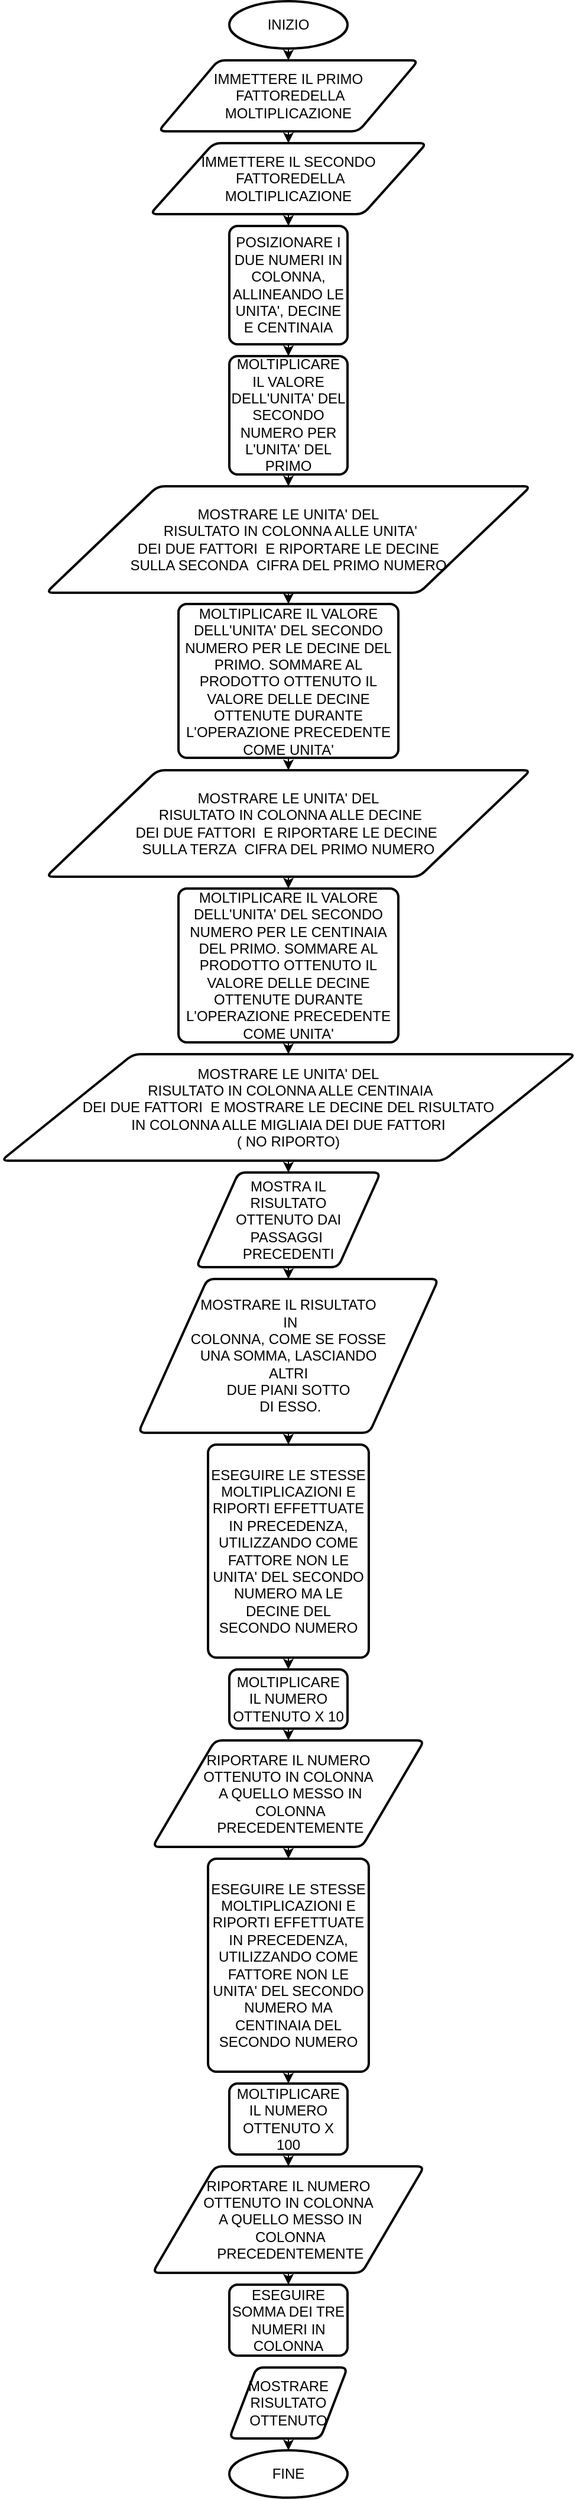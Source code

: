 <mxfile version="13.0.0" type="google"><diagram id="PJLUzyNytzUi9-xkeTCC" name="Page-1"><mxGraphModel dx="1038" dy="580" grid="1" gridSize="10" guides="1" tooltips="1" connect="1" arrows="1" fold="1" page="1" pageScale="1" pageWidth="827" pageHeight="1169" math="0" shadow="0"><root><mxCell id="0"/><mxCell id="1" parent="0"/><mxCell id="YrBV3S4wViWhchik8eDt-30" style="edgeStyle=orthogonalEdgeStyle;rounded=0;orthogonalLoop=1;jettySize=auto;html=1;exitX=0.5;exitY=1;exitDx=0;exitDy=0;exitPerimeter=0;entryX=0.5;entryY=0;entryDx=0;entryDy=0;" parent="1" source="YrBV3S4wViWhchik8eDt-1" target="YrBV3S4wViWhchik8eDt-2" edge="1"><mxGeometry relative="1" as="geometry"/></mxCell><mxCell id="YrBV3S4wViWhchik8eDt-1" value="INIZIO" style="strokeWidth=2;html=1;shape=mxgraph.flowchart.start_1;whiteSpace=wrap;" parent="1" vertex="1"><mxGeometry x="364" y="10" width="100" height="40" as="geometry"/></mxCell><mxCell id="YrBV3S4wViWhchik8eDt-31" style="edgeStyle=orthogonalEdgeStyle;rounded=0;orthogonalLoop=1;jettySize=auto;html=1;exitX=0.5;exitY=1;exitDx=0;exitDy=0;entryX=0.5;entryY=0;entryDx=0;entryDy=0;" parent="1" source="YrBV3S4wViWhchik8eDt-2" target="YrBV3S4wViWhchik8eDt-4" edge="1"><mxGeometry relative="1" as="geometry"/></mxCell><mxCell id="YrBV3S4wViWhchik8eDt-2" value="IMMETTERE IL PRIMO&lt;br&gt;&amp;nbsp;FATTOREDELLA &lt;br&gt;MOLTIPLICAZIONE" style="shape=parallelogram;html=1;strokeWidth=2;perimeter=parallelogramPerimeter;whiteSpace=wrap;rounded=1;arcSize=12;size=0.23;" parent="1" vertex="1"><mxGeometry x="304" y="60" width="220" height="60" as="geometry"/></mxCell><mxCell id="YrBV3S4wViWhchik8eDt-32" style="edgeStyle=orthogonalEdgeStyle;rounded=0;orthogonalLoop=1;jettySize=auto;html=1;exitX=0.5;exitY=1;exitDx=0;exitDy=0;entryX=0.5;entryY=0;entryDx=0;entryDy=0;" parent="1" source="YrBV3S4wViWhchik8eDt-4" target="YrBV3S4wViWhchik8eDt-7" edge="1"><mxGeometry relative="1" as="geometry"/></mxCell><mxCell id="YrBV3S4wViWhchik8eDt-4" value="IMMETTERE IL SECONDO&lt;br&gt;&amp;nbsp;FATTOREDELLA &lt;br&gt;MOLTIPLICAZIONE" style="shape=parallelogram;html=1;strokeWidth=2;perimeter=parallelogramPerimeter;whiteSpace=wrap;rounded=1;arcSize=12;size=0.23;" parent="1" vertex="1"><mxGeometry x="297" y="130" width="234" height="60" as="geometry"/></mxCell><mxCell id="YrBV3S4wViWhchik8eDt-33" style="edgeStyle=orthogonalEdgeStyle;rounded=0;orthogonalLoop=1;jettySize=auto;html=1;exitX=0.5;exitY=1;exitDx=0;exitDy=0;entryX=0.5;entryY=0;entryDx=0;entryDy=0;" parent="1" source="YrBV3S4wViWhchik8eDt-7" target="YrBV3S4wViWhchik8eDt-9" edge="1"><mxGeometry relative="1" as="geometry"/></mxCell><mxCell id="YrBV3S4wViWhchik8eDt-7" value="POSIZIONARE I DUE NUMERI IN COLONNA, ALLINEANDO LE UNITA', DECINE E CENTINAIA" style="rounded=1;whiteSpace=wrap;html=1;absoluteArcSize=1;arcSize=14;strokeWidth=2;" parent="1" vertex="1"><mxGeometry x="364" y="200" width="100" height="100" as="geometry"/></mxCell><mxCell id="YrBV3S4wViWhchik8eDt-34" style="edgeStyle=orthogonalEdgeStyle;rounded=0;orthogonalLoop=1;jettySize=auto;html=1;exitX=0.5;exitY=1;exitDx=0;exitDy=0;entryX=0.5;entryY=0;entryDx=0;entryDy=0;" parent="1" source="YrBV3S4wViWhchik8eDt-9" target="YrBV3S4wViWhchik8eDt-10" edge="1"><mxGeometry relative="1" as="geometry"/></mxCell><mxCell id="YrBV3S4wViWhchik8eDt-9" value="MOLTIPLICARE IL VALORE DELL'UNITA' DEL SECONDO NUMERO PER L'UNITA' DEL PRIMO" style="rounded=1;whiteSpace=wrap;html=1;absoluteArcSize=1;arcSize=14;strokeWidth=2;" parent="1" vertex="1"><mxGeometry x="364" y="310" width="100" height="100" as="geometry"/></mxCell><mxCell id="YrBV3S4wViWhchik8eDt-35" style="edgeStyle=orthogonalEdgeStyle;rounded=0;orthogonalLoop=1;jettySize=auto;html=1;exitX=0.5;exitY=1;exitDx=0;exitDy=0;entryX=0.5;entryY=0;entryDx=0;entryDy=0;" parent="1" source="YrBV3S4wViWhchik8eDt-10" target="YrBV3S4wViWhchik8eDt-11" edge="1"><mxGeometry relative="1" as="geometry"/></mxCell><mxCell id="YrBV3S4wViWhchik8eDt-10" value="MOSTRARE LE UNITA' DEL&lt;br&gt;&amp;nbsp;RISULTATO IN COLONNA ALLE UNITA' &lt;br&gt;DEI DUE FATTORI&amp;nbsp;&amp;nbsp;E RIPORTARE LE DECINE &lt;br&gt;SULLA SECONDA&amp;nbsp; CIFRA DEL PRIMO NUMERO" style="shape=parallelogram;html=1;strokeWidth=2;perimeter=parallelogramPerimeter;whiteSpace=wrap;rounded=1;arcSize=12;size=0.23;" parent="1" vertex="1"><mxGeometry x="209" y="420" width="410" height="90" as="geometry"/></mxCell><mxCell id="YrBV3S4wViWhchik8eDt-36" style="edgeStyle=orthogonalEdgeStyle;rounded=0;orthogonalLoop=1;jettySize=auto;html=1;exitX=0.5;exitY=1;exitDx=0;exitDy=0;entryX=0.5;entryY=0;entryDx=0;entryDy=0;" parent="1" source="YrBV3S4wViWhchik8eDt-11" target="YrBV3S4wViWhchik8eDt-13" edge="1"><mxGeometry relative="1" as="geometry"/></mxCell><mxCell id="YrBV3S4wViWhchik8eDt-11" value="MOLTIPLICARE IL VALORE DELL'UNITA' DEL SECONDO NUMERO PER LE DECINE DEL PRIMO. SOMMARE AL PRODOTTO OTTENUTO IL VALORE DELLE DECINE OTTENUTE DURANTE L'OPERAZIONE PRECEDENTE COME UNITA'" style="rounded=1;whiteSpace=wrap;html=1;absoluteArcSize=1;arcSize=14;strokeWidth=2;" parent="1" vertex="1"><mxGeometry x="321" y="519.5" width="186" height="130" as="geometry"/></mxCell><mxCell id="YrBV3S4wViWhchik8eDt-37" style="edgeStyle=orthogonalEdgeStyle;rounded=0;orthogonalLoop=1;jettySize=auto;html=1;exitX=0.5;exitY=1;exitDx=0;exitDy=0;entryX=0.5;entryY=0;entryDx=0;entryDy=0;" parent="1" source="YrBV3S4wViWhchik8eDt-13" target="YrBV3S4wViWhchik8eDt-14" edge="1"><mxGeometry relative="1" as="geometry"/></mxCell><mxCell id="YrBV3S4wViWhchik8eDt-13" value="MOSTRARE LE UNITA' DEL&lt;br&gt;&amp;nbsp;RISULTATO IN COLONNA ALLE DECINE&lt;br&gt;DEI DUE FATTORI&amp;nbsp;&amp;nbsp;E RIPORTARE LE DECINE&amp;nbsp;&lt;br&gt;SULLA TERZA&amp;nbsp; CIFRA DEL PRIMO NUMERO" style="shape=parallelogram;html=1;strokeWidth=2;perimeter=parallelogramPerimeter;whiteSpace=wrap;rounded=1;arcSize=12;size=0.23;" parent="1" vertex="1"><mxGeometry x="209" y="660" width="410" height="90" as="geometry"/></mxCell><mxCell id="YrBV3S4wViWhchik8eDt-38" style="edgeStyle=orthogonalEdgeStyle;rounded=0;orthogonalLoop=1;jettySize=auto;html=1;exitX=0.5;exitY=1;exitDx=0;exitDy=0;" parent="1" source="YrBV3S4wViWhchik8eDt-14" target="YrBV3S4wViWhchik8eDt-16" edge="1"><mxGeometry relative="1" as="geometry"/></mxCell><mxCell id="YrBV3S4wViWhchik8eDt-14" value="MOLTIPLICARE IL VALORE DELL'UNITA' DEL SECONDO NUMERO PER LE CENTINAIA DEL PRIMO. SOMMARE AL PRODOTTO OTTENUTO IL VALORE DELLE DECINE OTTENUTE DURANTE L'OPERAZIONE PRECEDENTE COME UNITA'" style="rounded=1;whiteSpace=wrap;html=1;absoluteArcSize=1;arcSize=14;strokeWidth=2;" parent="1" vertex="1"><mxGeometry x="321" y="760" width="186" height="130" as="geometry"/></mxCell><mxCell id="YrBV3S4wViWhchik8eDt-39" style="edgeStyle=orthogonalEdgeStyle;rounded=0;orthogonalLoop=1;jettySize=auto;html=1;exitX=0.5;exitY=1;exitDx=0;exitDy=0;entryX=0.5;entryY=0;entryDx=0;entryDy=0;" parent="1" source="YrBV3S4wViWhchik8eDt-16" target="YrBV3S4wViWhchik8eDt-19" edge="1"><mxGeometry relative="1" as="geometry"/></mxCell><mxCell id="YrBV3S4wViWhchik8eDt-16" value="MOSTRARE LE UNITA' DEL&lt;br&gt;&amp;nbsp;RISULTATO IN COLONNA ALLE CENTINAIA&lt;br&gt;DEI DUE FATTORI&amp;nbsp;&amp;nbsp;E MOSTRARE LE DECINE DEL RISULTATO &lt;br&gt;IN COLONNA ALLE MIGLIAIA DEI DUE FATTORI &lt;br&gt;( NO RIPORTO)" style="shape=parallelogram;html=1;strokeWidth=2;perimeter=parallelogramPerimeter;whiteSpace=wrap;rounded=1;arcSize=12;size=0.23;" parent="1" vertex="1"><mxGeometry x="171" y="900" width="486" height="90" as="geometry"/></mxCell><mxCell id="YrBV3S4wViWhchik8eDt-41" style="edgeStyle=orthogonalEdgeStyle;rounded=0;orthogonalLoop=1;jettySize=auto;html=1;exitX=0.5;exitY=1;exitDx=0;exitDy=0;entryX=0.5;entryY=0;entryDx=0;entryDy=0;" parent="1" source="YrBV3S4wViWhchik8eDt-18" target="YrBV3S4wViWhchik8eDt-21" edge="1"><mxGeometry relative="1" as="geometry"/></mxCell><mxCell id="YrBV3S4wViWhchik8eDt-18" value="MOSTRARE IL RISULTATO&lt;br&gt;&amp;nbsp;IN &lt;br&gt;COLONNA, COME SE FOSSE &lt;br&gt;UNA SOMMA, LASCIANDO &lt;br&gt;ALTRI &lt;br&gt;DUE PIANI SOTTO&lt;br&gt;&amp;nbsp;DI ESSO." style="shape=parallelogram;html=1;strokeWidth=2;perimeter=parallelogramPerimeter;whiteSpace=wrap;rounded=1;arcSize=12;size=0.23;" parent="1" vertex="1"><mxGeometry x="287" y="1090" width="254" height="130" as="geometry"/></mxCell><mxCell id="YrBV3S4wViWhchik8eDt-40" style="edgeStyle=orthogonalEdgeStyle;rounded=0;orthogonalLoop=1;jettySize=auto;html=1;exitX=0.5;exitY=1;exitDx=0;exitDy=0;entryX=0.5;entryY=0;entryDx=0;entryDy=0;" parent="1" source="YrBV3S4wViWhchik8eDt-19" target="YrBV3S4wViWhchik8eDt-18" edge="1"><mxGeometry relative="1" as="geometry"/></mxCell><mxCell id="YrBV3S4wViWhchik8eDt-19" value="MOSTRA IL &lt;br&gt;RISULTATO &lt;br&gt;OTTENUTO DAI PASSAGGI&amp;nbsp;&lt;br&gt;PRECEDENTI" style="shape=parallelogram;html=1;strokeWidth=2;perimeter=parallelogramPerimeter;whiteSpace=wrap;rounded=1;arcSize=12;size=0.23;" parent="1" vertex="1"><mxGeometry x="336" y="1000" width="156" height="80" as="geometry"/></mxCell><mxCell id="YrBV3S4wViWhchik8eDt-42" style="edgeStyle=orthogonalEdgeStyle;rounded=0;orthogonalLoop=1;jettySize=auto;html=1;exitX=0.5;exitY=1;exitDx=0;exitDy=0;entryX=0.5;entryY=0;entryDx=0;entryDy=0;" parent="1" source="YrBV3S4wViWhchik8eDt-21" target="YrBV3S4wViWhchik8eDt-24" edge="1"><mxGeometry relative="1" as="geometry"/></mxCell><mxCell id="YrBV3S4wViWhchik8eDt-21" value="ESEGUIRE LE STESSE MOLTIPLICAZIONI E RIPORTI EFFETTUATE IN PRECEDENZA, UTILIZZANDO COME FATTORE NON LE UNITA' DEL SECONDO NUMERO MA LE DECINE DEL SECONDO NUMERO" style="rounded=1;whiteSpace=wrap;html=1;absoluteArcSize=1;arcSize=14;strokeWidth=2;" parent="1" vertex="1"><mxGeometry x="346" y="1230" width="136" height="180" as="geometry"/></mxCell><mxCell id="YrBV3S4wViWhchik8eDt-43" style="edgeStyle=orthogonalEdgeStyle;rounded=0;orthogonalLoop=1;jettySize=auto;html=1;exitX=0.5;exitY=1;exitDx=0;exitDy=0;entryX=0.5;entryY=0;entryDx=0;entryDy=0;" parent="1" source="YrBV3S4wViWhchik8eDt-24" target="YrBV3S4wViWhchik8eDt-25" edge="1"><mxGeometry relative="1" as="geometry"/></mxCell><mxCell id="YrBV3S4wViWhchik8eDt-24" value="MOLTIPLICARE IL NUMERO OTTENUTO X 10" style="rounded=1;whiteSpace=wrap;html=1;absoluteArcSize=1;arcSize=14;strokeWidth=2;" parent="1" vertex="1"><mxGeometry x="364" y="1420" width="100" height="50" as="geometry"/></mxCell><mxCell id="YrBV3S4wViWhchik8eDt-44" style="edgeStyle=orthogonalEdgeStyle;rounded=0;orthogonalLoop=1;jettySize=auto;html=1;exitX=0.5;exitY=1;exitDx=0;exitDy=0;entryX=0.5;entryY=0;entryDx=0;entryDy=0;" parent="1" source="YrBV3S4wViWhchik8eDt-25" target="YrBV3S4wViWhchik8eDt-27" edge="1"><mxGeometry relative="1" as="geometry"/></mxCell><mxCell id="YrBV3S4wViWhchik8eDt-25" value="RIPORTARE IL NUMERO &lt;br&gt;OTTENUTO IN COLONNA&lt;br&gt;&amp;nbsp;A QUELLO MESSO IN&lt;br&gt;&amp;nbsp;COLONNA&lt;br&gt;&amp;nbsp;PRECEDENTEMENTE" style="shape=parallelogram;html=1;strokeWidth=2;perimeter=parallelogramPerimeter;whiteSpace=wrap;rounded=1;arcSize=12;size=0.23;" parent="1" vertex="1"><mxGeometry x="299" y="1480" width="230" height="90" as="geometry"/></mxCell><mxCell id="YrBV3S4wViWhchik8eDt-45" style="edgeStyle=orthogonalEdgeStyle;rounded=0;orthogonalLoop=1;jettySize=auto;html=1;exitX=0.5;exitY=1;exitDx=0;exitDy=0;" parent="1" source="YrBV3S4wViWhchik8eDt-27" target="YrBV3S4wViWhchik8eDt-28" edge="1"><mxGeometry relative="1" as="geometry"/></mxCell><mxCell id="YrBV3S4wViWhchik8eDt-27" value="ESEGUIRE LE STESSE MOLTIPLICAZIONI E RIPORTI EFFETTUATE IN PRECEDENZA, UTILIZZANDO COME FATTORE NON LE UNITA' DEL SECONDO NUMERO MA CENTINAIA DEL SECONDO NUMERO" style="rounded=1;whiteSpace=wrap;html=1;absoluteArcSize=1;arcSize=14;strokeWidth=2;" parent="1" vertex="1"><mxGeometry x="346" y="1580" width="136" height="180" as="geometry"/></mxCell><mxCell id="YrBV3S4wViWhchik8eDt-46" style="edgeStyle=orthogonalEdgeStyle;rounded=0;orthogonalLoop=1;jettySize=auto;html=1;exitX=0.5;exitY=1;exitDx=0;exitDy=0;entryX=0.5;entryY=0;entryDx=0;entryDy=0;" parent="1" source="YrBV3S4wViWhchik8eDt-28" target="YrBV3S4wViWhchik8eDt-29" edge="1"><mxGeometry relative="1" as="geometry"/></mxCell><mxCell id="YrBV3S4wViWhchik8eDt-28" value="MOLTIPLICARE IL NUMERO OTTENUTO X 100" style="rounded=1;whiteSpace=wrap;html=1;absoluteArcSize=1;arcSize=14;strokeWidth=2;" parent="1" vertex="1"><mxGeometry x="364" y="1770" width="100" height="60" as="geometry"/></mxCell><mxCell id="_9RhFwf24MFo_VSHETcd-1" style="edgeStyle=orthogonalEdgeStyle;rounded=0;orthogonalLoop=1;jettySize=auto;html=1;exitX=0.5;exitY=1;exitDx=0;exitDy=0;entryX=0.5;entryY=0;entryDx=0;entryDy=0;" edge="1" parent="1" source="YrBV3S4wViWhchik8eDt-29" target="YrBV3S4wViWhchik8eDt-51"><mxGeometry relative="1" as="geometry"/></mxCell><mxCell id="YrBV3S4wViWhchik8eDt-29" value="RIPORTARE IL NUMERO &lt;br&gt;OTTENUTO IN COLONNA&lt;br&gt;&amp;nbsp;A QUELLO MESSO IN&lt;br&gt;&amp;nbsp;COLONNA&lt;br&gt;&amp;nbsp;PRECEDENTEMENTE" style="shape=parallelogram;html=1;strokeWidth=2;perimeter=parallelogramPerimeter;whiteSpace=wrap;rounded=1;arcSize=12;size=0.23;" parent="1" vertex="1"><mxGeometry x="299" y="1840" width="230" height="90" as="geometry"/></mxCell><mxCell id="YrBV3S4wViWhchik8eDt-51" value="ESEGUIRE SOMMA DEI TRE NUMERI IN COLONNA" style="rounded=1;whiteSpace=wrap;html=1;absoluteArcSize=1;arcSize=14;strokeWidth=2;" parent="1" vertex="1"><mxGeometry x="364" y="1940" width="100" height="60" as="geometry"/></mxCell><mxCell id="_9RhFwf24MFo_VSHETcd-3" style="edgeStyle=orthogonalEdgeStyle;rounded=0;orthogonalLoop=1;jettySize=auto;html=1;exitX=0.5;exitY=1;exitDx=0;exitDy=0;" edge="1" parent="1" source="_9RhFwf24MFo_VSHETcd-2"><mxGeometry relative="1" as="geometry"><mxPoint x="414" y="2080" as="targetPoint"/></mxGeometry></mxCell><mxCell id="_9RhFwf24MFo_VSHETcd-2" value="MOSTRARE RISULTATO OTTENUTO" style="shape=parallelogram;html=1;strokeWidth=2;perimeter=parallelogramPerimeter;whiteSpace=wrap;rounded=1;arcSize=12;size=0.23;" vertex="1" parent="1"><mxGeometry x="364" y="2010" width="100" height="60" as="geometry"/></mxCell><mxCell id="_9RhFwf24MFo_VSHETcd-4" value="FINE" style="strokeWidth=2;html=1;shape=mxgraph.flowchart.start_1;whiteSpace=wrap;" vertex="1" parent="1"><mxGeometry x="364" y="2080" width="100" height="40" as="geometry"/></mxCell></root></mxGraphModel></diagram></mxfile>